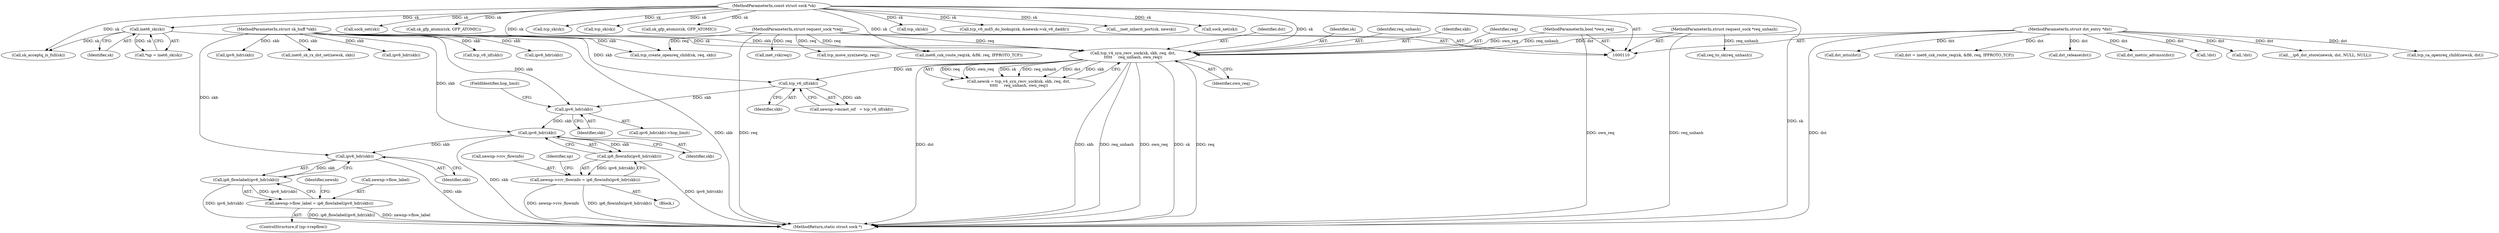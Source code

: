 digraph "0_linux_45f6fad84cc305103b28d73482b344d7f5b76f39_17@pointer" {
"1000240" [label="(Call,ipv6_hdr(skb))"];
"1000233" [label="(Call,tcp_v6_iif(skb))"];
"1000141" [label="(Call,tcp_v4_syn_recv_sock(sk, skb, req, dst,\n\t\t\t\t\t     req_unhash, own_req))"];
"1000123" [label="(Call,inet6_sk(sk))"];
"1000111" [label="(MethodParameterIn,const struct sock *sk)"];
"1000112" [label="(MethodParameterIn,struct sk_buff *skb)"];
"1000113" [label="(MethodParameterIn,struct request_sock *req)"];
"1000114" [label="(MethodParameterIn,struct dst_entry *dst)"];
"1000115" [label="(MethodParameterIn,struct request_sock *req_unhash)"];
"1000116" [label="(MethodParameterIn,bool *own_req)"];
"1000248" [label="(Call,ipv6_hdr(skb))"];
"1000247" [label="(Call,ip6_flowinfo(ipv6_hdr(skb)))"];
"1000243" [label="(Call,newnp->rcv_flowinfo = ip6_flowinfo(ipv6_hdr(skb)))"];
"1000259" [label="(Call,ipv6_hdr(skb))"];
"1000258" [label="(Call,ip6_flowlabel(ipv6_hdr(skb)))"];
"1000254" [label="(Call,newnp->flow_label = ip6_flowlabel(ipv6_hdr(skb)))"];
"1000234" [label="(Identifier,skb)"];
"1000249" [label="(Identifier,skb)"];
"1000141" [label="(Call,tcp_v4_syn_recv_sock(sk, skb, req, dst,\n\t\t\t\t\t     req_unhash, own_req))"];
"1000640" [label="(Call,sock_net(sk))"];
"1000430" [label="(Call,ipv6_hdr(skb))"];
"1000239" [label="(Call,ipv6_hdr(skb)->hop_limit)"];
"1000313" [label="(Call,inet6_sk_rx_dst_set(newsk, skb))"];
"1000139" [label="(Call,newsk = tcp_v4_syn_recv_sock(sk, skb, req, dst,\n\t\t\t\t\t     req_unhash, own_req))"];
"1000248" [label="(Call,ipv6_hdr(skb))"];
"1000487" [label="(Call,dst_mtu(dst))"];
"1000281" [label="(Call,dst = inet6_csk_route_req(sk, &fl6, req, IPPROTO_TCP))"];
"1000113" [label="(MethodParameterIn,struct request_sock *req)"];
"1000240" [label="(Call,ipv6_hdr(skb))"];
"1000565" [label="(Call,sk_gfp_atomic(sk, GFP_ATOMIC))"];
"1000422" [label="(Call,ipv6_hdr(skb))"];
"1000124" [label="(Identifier,sk)"];
"1000295" [label="(Call,tcp_create_openreq_child(sk, req, skb))"];
"1000519" [label="(Call,tcp_sk(sk))"];
"1000229" [label="(Call,newnp->mcast_oif   = tcp_v6_iif(skb))"];
"1000415" [label="(Call,tcp_v6_iif(skb))"];
"1000271" [label="(Call,inet_rsk(req))"];
"1000636" [label="(Call,dst_release(dst))"];
"1000255" [label="(Call,newnp->flow_label)"];
"1000499" [label="(Call,tcp_sk(sk))"];
"1000116" [label="(MethodParameterIn,bool *own_req)"];
"1000585" [label="(Call,req_to_sk(req_unhash))"];
"1000244" [label="(Call,newnp->rcv_flowinfo)"];
"1000260" [label="(Identifier,skb)"];
"1000123" [label="(Call,inet6_sk(sk))"];
"1000607" [label="(Call,sk_gfp_atomic(sk, GFP_ATOMIC))"];
"1000254" [label="(Call,newnp->flow_label = ip6_flowlabel(ipv6_hdr(skb)))"];
"1000241" [label="(Identifier,skb)"];
"1000233" [label="(Call,tcp_v6_iif(skb))"];
"1000493" [label="(Call,dst_metric_advmss(dst))"];
"1000274" [label="(Call,sk_acceptq_is_full(sk))"];
"1000242" [label="(FieldIdentifier,hop_limit)"];
"1000645" [label="(MethodReturn,static struct sock *)"];
"1000111" [label="(MethodParameterIn,const struct sock *sk)"];
"1000262" [label="(Identifier,newsk)"];
"1000278" [label="(Call,!dst)"];
"1000142" [label="(Identifier,sk)"];
"1000506" [label="(Call,tcp_sk(sk))"];
"1000541" [label="(Call,tcp_v6_md5_do_lookup(sk, &newsk->sk_v6_daddr))"];
"1000570" [label="(Call,__inet_inherit_port(sk, newsk))"];
"1000632" [label="(Call,sock_net(sk))"];
"1000252" [label="(Identifier,np)"];
"1000258" [label="(Call,ip6_flowlabel(ipv6_hdr(skb)))"];
"1000283" [label="(Call,inet6_csk_route_req(sk, &fl6, req, IPPROTO_TCP))"];
"1000146" [label="(Identifier,req_unhash)"];
"1000143" [label="(Identifier,skb)"];
"1000115" [label="(MethodParameterIn,struct request_sock *req_unhash)"];
"1000259" [label="(Call,ipv6_hdr(skb))"];
"1000290" [label="(Call,!dst)"];
"1000308" [label="(Call,__ip6_dst_store(newsk, dst, NULL, NULL))"];
"1000482" [label="(Call,tcp_ca_openreq_child(newsk, dst))"];
"1000147" [label="(Identifier,own_req)"];
"1000144" [label="(Identifier,req)"];
"1000441" [label="(Call,ipv6_hdr(skb))"];
"1000112" [label="(MethodParameterIn,struct sk_buff *skb)"];
"1000121" [label="(Call,*np = inet6_sk(sk))"];
"1000114" [label="(MethodParameterIn,struct dst_entry *dst)"];
"1000591" [label="(Call,tcp_move_syn(newtp, req))"];
"1000145" [label="(Identifier,dst)"];
"1000243" [label="(Call,newnp->rcv_flowinfo = ip6_flowinfo(ipv6_hdr(skb)))"];
"1000138" [label="(Block,)"];
"1000250" [label="(ControlStructure,if (np->repflow))"];
"1000247" [label="(Call,ip6_flowinfo(ipv6_hdr(skb)))"];
"1000240" -> "1000239"  [label="AST: "];
"1000240" -> "1000241"  [label="CFG: "];
"1000241" -> "1000240"  [label="AST: "];
"1000242" -> "1000240"  [label="CFG: "];
"1000233" -> "1000240"  [label="DDG: skb"];
"1000112" -> "1000240"  [label="DDG: skb"];
"1000240" -> "1000248"  [label="DDG: skb"];
"1000233" -> "1000229"  [label="AST: "];
"1000233" -> "1000234"  [label="CFG: "];
"1000234" -> "1000233"  [label="AST: "];
"1000229" -> "1000233"  [label="CFG: "];
"1000233" -> "1000229"  [label="DDG: skb"];
"1000141" -> "1000233"  [label="DDG: skb"];
"1000112" -> "1000233"  [label="DDG: skb"];
"1000141" -> "1000139"  [label="AST: "];
"1000141" -> "1000147"  [label="CFG: "];
"1000142" -> "1000141"  [label="AST: "];
"1000143" -> "1000141"  [label="AST: "];
"1000144" -> "1000141"  [label="AST: "];
"1000145" -> "1000141"  [label="AST: "];
"1000146" -> "1000141"  [label="AST: "];
"1000147" -> "1000141"  [label="AST: "];
"1000139" -> "1000141"  [label="CFG: "];
"1000141" -> "1000645"  [label="DDG: sk"];
"1000141" -> "1000645"  [label="DDG: req"];
"1000141" -> "1000645"  [label="DDG: dst"];
"1000141" -> "1000645"  [label="DDG: skb"];
"1000141" -> "1000645"  [label="DDG: req_unhash"];
"1000141" -> "1000645"  [label="DDG: own_req"];
"1000141" -> "1000139"  [label="DDG: req"];
"1000141" -> "1000139"  [label="DDG: own_req"];
"1000141" -> "1000139"  [label="DDG: sk"];
"1000141" -> "1000139"  [label="DDG: req_unhash"];
"1000141" -> "1000139"  [label="DDG: dst"];
"1000141" -> "1000139"  [label="DDG: skb"];
"1000123" -> "1000141"  [label="DDG: sk"];
"1000111" -> "1000141"  [label="DDG: sk"];
"1000112" -> "1000141"  [label="DDG: skb"];
"1000113" -> "1000141"  [label="DDG: req"];
"1000114" -> "1000141"  [label="DDG: dst"];
"1000115" -> "1000141"  [label="DDG: req_unhash"];
"1000116" -> "1000141"  [label="DDG: own_req"];
"1000123" -> "1000121"  [label="AST: "];
"1000123" -> "1000124"  [label="CFG: "];
"1000124" -> "1000123"  [label="AST: "];
"1000121" -> "1000123"  [label="CFG: "];
"1000123" -> "1000121"  [label="DDG: sk"];
"1000111" -> "1000123"  [label="DDG: sk"];
"1000123" -> "1000274"  [label="DDG: sk"];
"1000111" -> "1000110"  [label="AST: "];
"1000111" -> "1000645"  [label="DDG: sk"];
"1000111" -> "1000274"  [label="DDG: sk"];
"1000111" -> "1000283"  [label="DDG: sk"];
"1000111" -> "1000295"  [label="DDG: sk"];
"1000111" -> "1000499"  [label="DDG: sk"];
"1000111" -> "1000506"  [label="DDG: sk"];
"1000111" -> "1000519"  [label="DDG: sk"];
"1000111" -> "1000541"  [label="DDG: sk"];
"1000111" -> "1000565"  [label="DDG: sk"];
"1000111" -> "1000570"  [label="DDG: sk"];
"1000111" -> "1000607"  [label="DDG: sk"];
"1000111" -> "1000632"  [label="DDG: sk"];
"1000111" -> "1000640"  [label="DDG: sk"];
"1000112" -> "1000110"  [label="AST: "];
"1000112" -> "1000645"  [label="DDG: skb"];
"1000112" -> "1000248"  [label="DDG: skb"];
"1000112" -> "1000259"  [label="DDG: skb"];
"1000112" -> "1000295"  [label="DDG: skb"];
"1000112" -> "1000313"  [label="DDG: skb"];
"1000112" -> "1000415"  [label="DDG: skb"];
"1000112" -> "1000422"  [label="DDG: skb"];
"1000112" -> "1000430"  [label="DDG: skb"];
"1000112" -> "1000441"  [label="DDG: skb"];
"1000113" -> "1000110"  [label="AST: "];
"1000113" -> "1000645"  [label="DDG: req"];
"1000113" -> "1000271"  [label="DDG: req"];
"1000113" -> "1000283"  [label="DDG: req"];
"1000113" -> "1000295"  [label="DDG: req"];
"1000113" -> "1000591"  [label="DDG: req"];
"1000114" -> "1000110"  [label="AST: "];
"1000114" -> "1000645"  [label="DDG: dst"];
"1000114" -> "1000278"  [label="DDG: dst"];
"1000114" -> "1000281"  [label="DDG: dst"];
"1000114" -> "1000290"  [label="DDG: dst"];
"1000114" -> "1000308"  [label="DDG: dst"];
"1000114" -> "1000482"  [label="DDG: dst"];
"1000114" -> "1000487"  [label="DDG: dst"];
"1000114" -> "1000493"  [label="DDG: dst"];
"1000114" -> "1000636"  [label="DDG: dst"];
"1000115" -> "1000110"  [label="AST: "];
"1000115" -> "1000645"  [label="DDG: req_unhash"];
"1000115" -> "1000585"  [label="DDG: req_unhash"];
"1000116" -> "1000110"  [label="AST: "];
"1000116" -> "1000645"  [label="DDG: own_req"];
"1000248" -> "1000247"  [label="AST: "];
"1000248" -> "1000249"  [label="CFG: "];
"1000249" -> "1000248"  [label="AST: "];
"1000247" -> "1000248"  [label="CFG: "];
"1000248" -> "1000645"  [label="DDG: skb"];
"1000248" -> "1000247"  [label="DDG: skb"];
"1000248" -> "1000259"  [label="DDG: skb"];
"1000247" -> "1000243"  [label="AST: "];
"1000243" -> "1000247"  [label="CFG: "];
"1000247" -> "1000645"  [label="DDG: ipv6_hdr(skb)"];
"1000247" -> "1000243"  [label="DDG: ipv6_hdr(skb)"];
"1000243" -> "1000138"  [label="AST: "];
"1000244" -> "1000243"  [label="AST: "];
"1000252" -> "1000243"  [label="CFG: "];
"1000243" -> "1000645"  [label="DDG: newnp->rcv_flowinfo"];
"1000243" -> "1000645"  [label="DDG: ip6_flowinfo(ipv6_hdr(skb))"];
"1000259" -> "1000258"  [label="AST: "];
"1000259" -> "1000260"  [label="CFG: "];
"1000260" -> "1000259"  [label="AST: "];
"1000258" -> "1000259"  [label="CFG: "];
"1000259" -> "1000645"  [label="DDG: skb"];
"1000259" -> "1000258"  [label="DDG: skb"];
"1000258" -> "1000254"  [label="AST: "];
"1000254" -> "1000258"  [label="CFG: "];
"1000258" -> "1000645"  [label="DDG: ipv6_hdr(skb)"];
"1000258" -> "1000254"  [label="DDG: ipv6_hdr(skb)"];
"1000254" -> "1000250"  [label="AST: "];
"1000255" -> "1000254"  [label="AST: "];
"1000262" -> "1000254"  [label="CFG: "];
"1000254" -> "1000645"  [label="DDG: newnp->flow_label"];
"1000254" -> "1000645"  [label="DDG: ip6_flowlabel(ipv6_hdr(skb))"];
}
